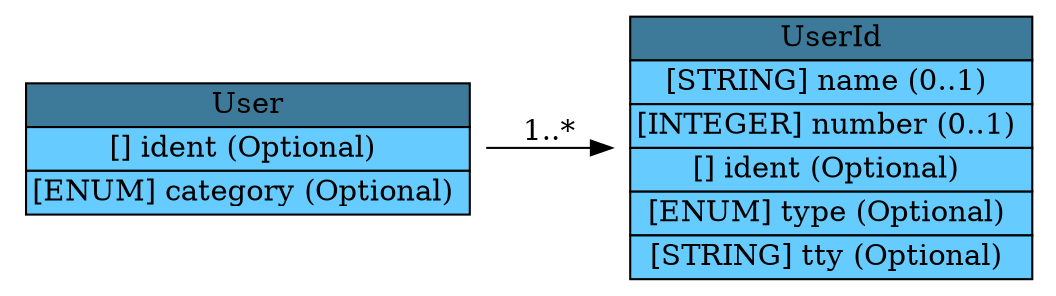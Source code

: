 digraph User {
	graph [rankdir=LR];
	node [label="\N"];
	graph [bb="0,0,484,128"];
	User [label=<<table BORDER="0" CELLBORDER="1" CELLSPACING="0"> <tr > <td BGCOLOR="#3d7a99" HREF="#" TITLE="The User class is used to describe users. It is primarily used as a &quot;container&quot; class for the UserId aggregate class, as shown in Figure 16. ">User</td> </tr>" %<tr><td BGCOLOR="#66CCFF" HREF="#" TITLE="A unique identifier for the user; see Section 3.2.9.">[] ident (Optional) </td></tr>%<tr><td BGCOLOR="#66CCFF" HREF="#" TITLE="The type of user represented.  The permitted values for this attribute are shown below.  The default value is &quot;unknown&quot;. (See also Section 10.)">[ENUM] category (Optional) </td></tr>%</table>>, shape=plaintext, pos="110,64", width="3.0278", height="0.95833"];
	UserId [label=<<table BORDER="0" CELLBORDER="1" CELLSPACING="0"> <tr > <td BGCOLOR="#3d7a99" HREF="#" TITLE="The UserId class provides specific information about a user. More than one UserId can be used within the User class to indicate attempts to transition from one user to another, or to provide complete information about a user&#39;s (or process&#39;) privileges. ">UserId</td> </tr>" %<tr><td BGCOLOR="#66CCFF" HREF="#" TITLE="A user or group name.">[STRING] name (0..1) </td></tr>%<tr><td BGCOLOR="#66CCFF" HREF="#" TITLE="A user or group number.">[INTEGER] number (0..1) </td></tr>%<tr><td BGCOLOR="#66CCFF" HREF="#" TITLE="A unique identifier for the user id, see Section 3.2.9.">[] ident (Optional) </td></tr>%<tr><td BGCOLOR="#66CCFF" HREF="#" TITLE="The type of user information represented.  The permitted values for this attribute are shown below.  The default value is &quot;original-user&quot;.  (See also Section 10.)">[ENUM] type (Optional) </td></tr>%<tr><td BGCOLOR="#66CCFF" HREF="#" TITLE="The tty the user is using.">[STRING] tty (Optional) </td></tr>%</table>>, shape=plaintext, pos="383,64", width="2.7778", height="1.7917"];
	User -> UserId [label="1..*", pos="e,282.19,64 219.86,64 237.08,64 254.88,64 272.12,64", lp="251,72.5"];
}
